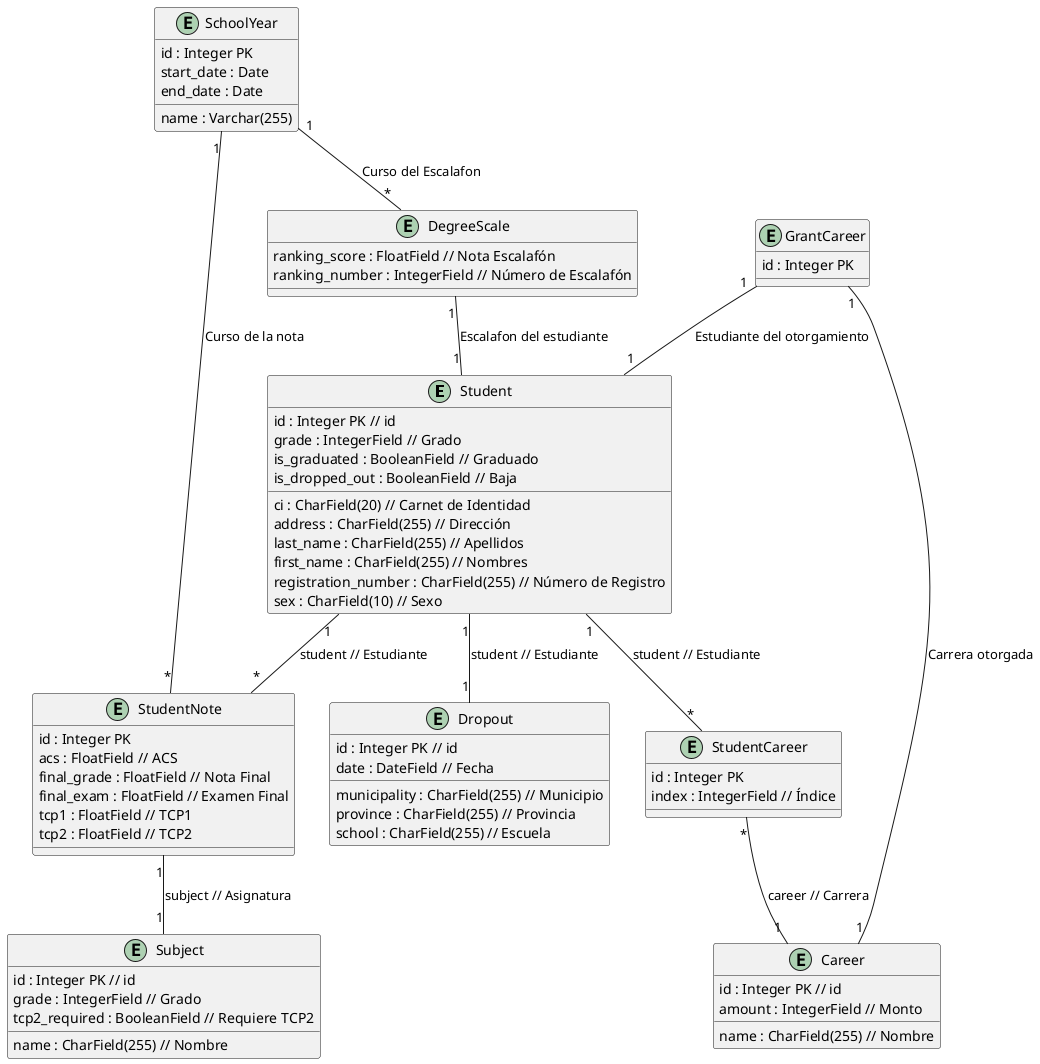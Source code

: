 @startuml

entity Student {
    id : Integer PK // id
    ci : CharField(20) // Carnet de Identidad
    address : CharField(255) // Dirección
    grade : IntegerField // Grado
    last_name : CharField(255) // Apellidos
    first_name : CharField(255) // Nombres
    registration_number : CharField(255) // Número de Registro
    sex : CharField(10) // Sexo
    is_graduated : BooleanField // Graduado
    is_dropped_out : BooleanField // Baja
}

entity Dropout {
    id : Integer PK // id
    date : DateField // Fecha
    municipality : CharField(255) // Municipio
    province : CharField(255) // Provincia
    school : CharField(255) // Escuela
}

entity Career {
    id : Integer PK // id
    amount : IntegerField // Monto
    name : CharField(255) // Nombre
}


entity Subject {
    id : Integer PK // id
    grade : IntegerField // Grado
    name : CharField(255) // Nombre
    tcp2_required : BooleanField // Requiere TCP2
}

entity SchoolYear {
    id : Integer PK
    start_date : Date
    end_date : Date
    name : Varchar(255)
}

entity StudentNote {
    id : Integer PK
    acs : FloatField // ACS
    final_grade : FloatField // Nota Final
    final_exam : FloatField // Examen Final
    tcp1 : FloatField // TCP1
    tcp2 : FloatField // TCP2
}



entity StudentCareer {
    id : Integer PK
    index : IntegerField // Índice
}

entity DegreeScale {
    ranking_score : FloatField // Nota Escalafón
    ranking_number : IntegerField // Número de Escalafón
}
entity GrantCareer{
    id : Integer PK
}

GrantCareer "1" -- "1" Student : Estudiante del otorgamiento
GrantCareer "1" -- "1" Career : Carrera otorgada


SchoolYear "1" -- "*" DegreeScale :  Curso del Escalafon
SchoolYear "1" -- "*" StudentNote : Curso de la nota

DegreeScale "1" -- "1" Student : Escalafon del estudiante

Student "1" -- "1" Dropout : student // Estudiante
Student "1" -- "*" StudentNote : student // Estudiante
Student "1" -- "*" StudentCareer : student // Estudiante



StudentNote "1" -- "1" Subject : subject // Asignatura
StudentCareer "*" -- "1" Career : career // Carrera

@enduml
